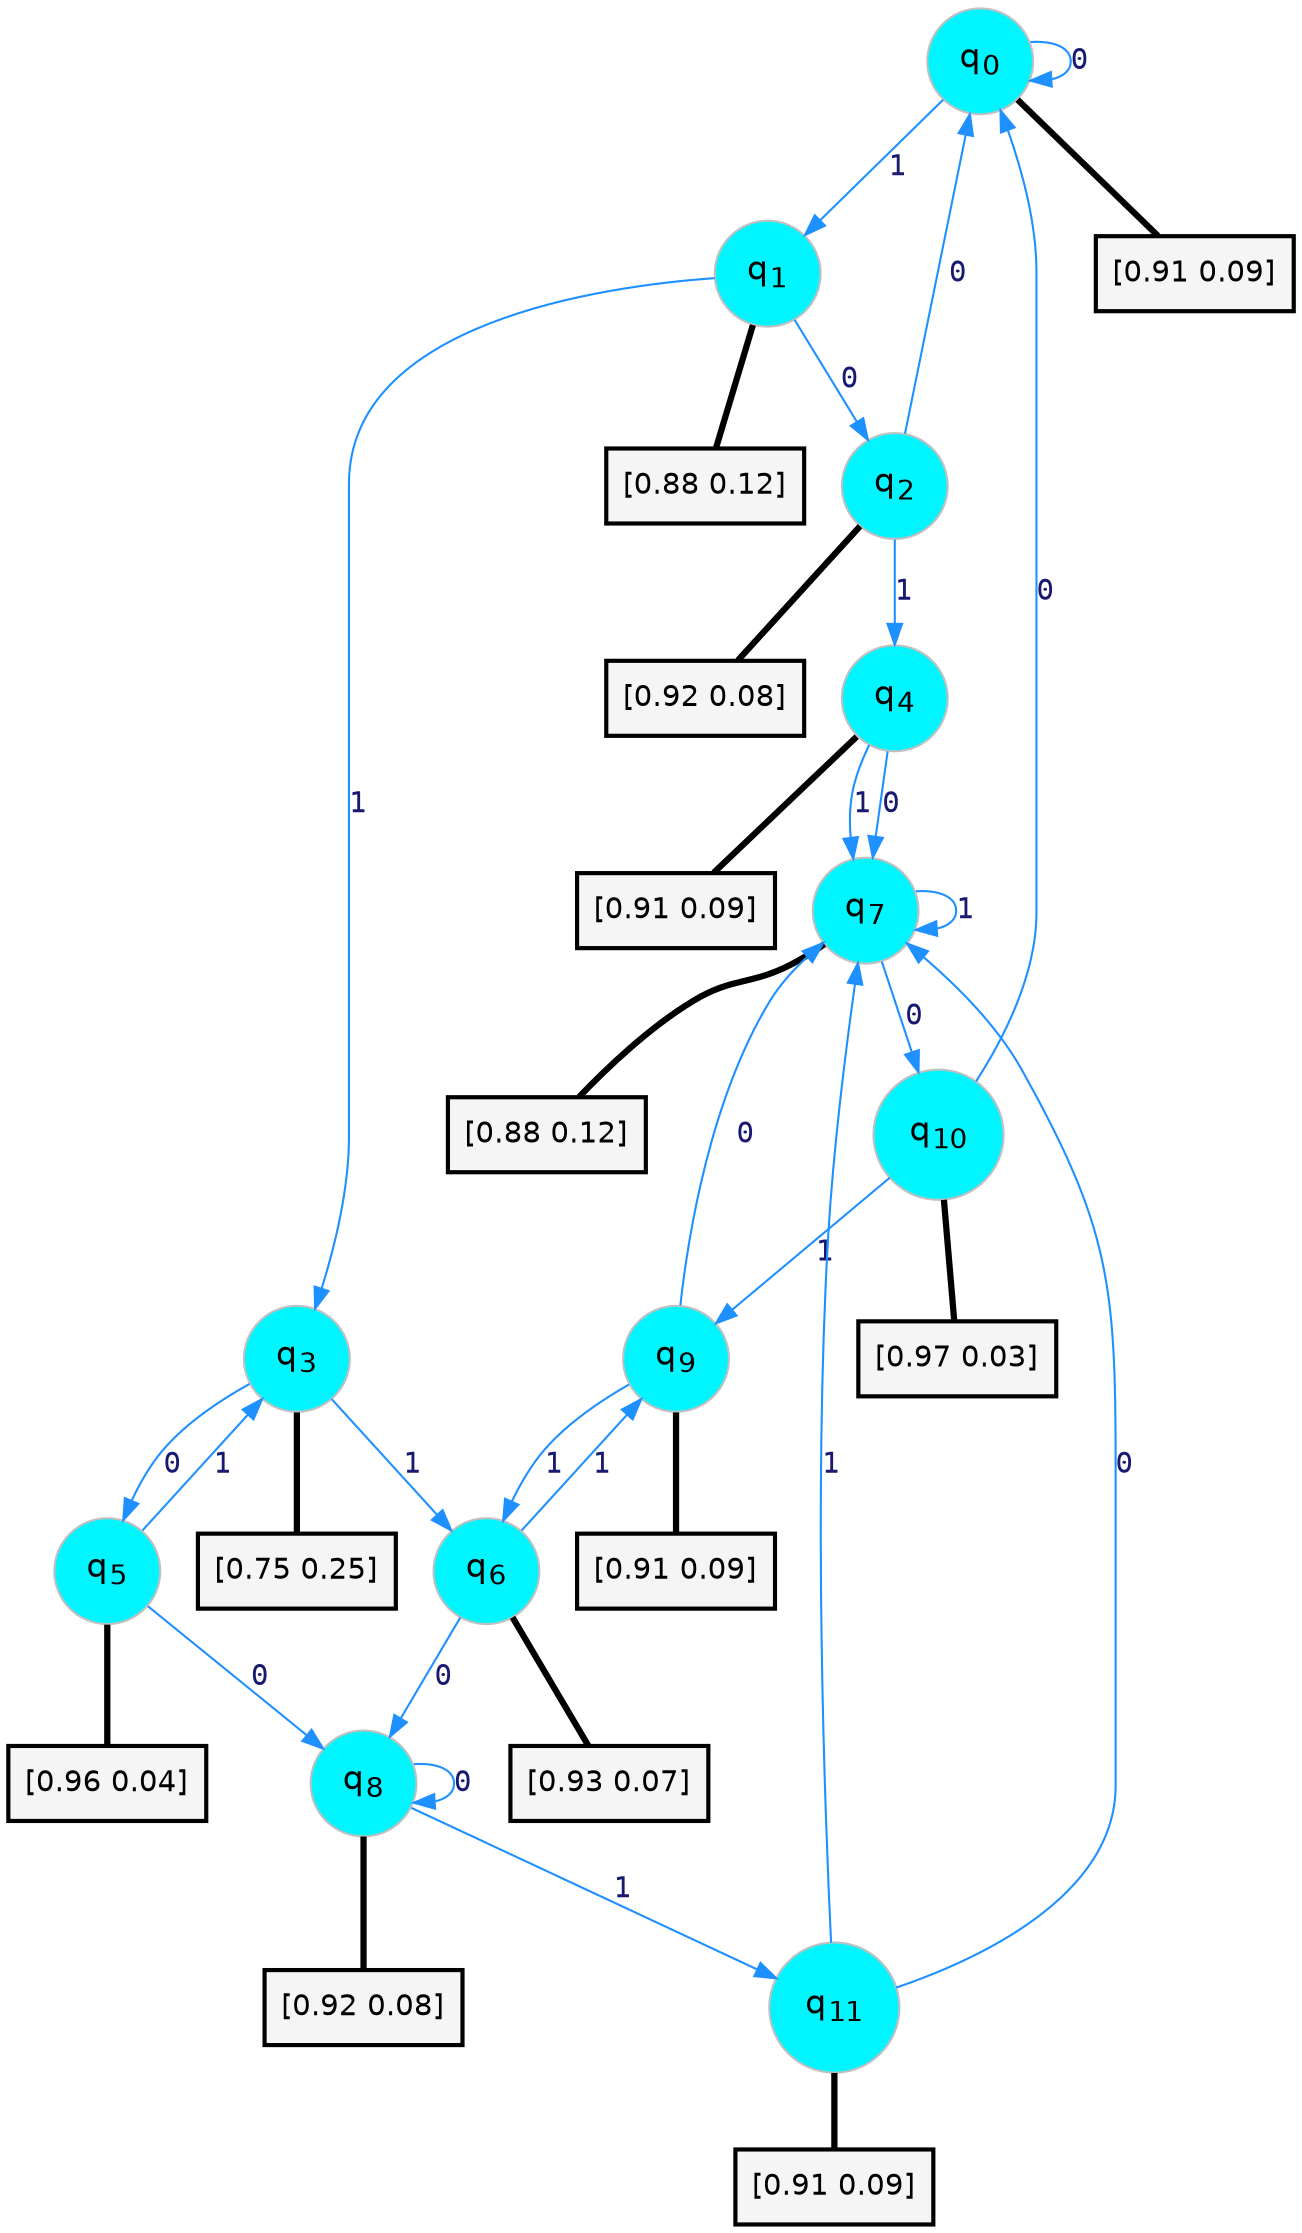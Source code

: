 digraph G {
graph [
bgcolor=transparent, dpi=300, rankdir=TD, size="40,25"];
node [
color=gray, fillcolor=turquoise1, fontcolor=black, fontname=Helvetica, fontsize=16, fontweight=bold, shape=circle, style=filled];
edge [
arrowsize=1, color=dodgerblue1, fontcolor=midnightblue, fontname=courier, fontweight=bold, penwidth=1, style=solid, weight=20];
0[label=<q<SUB>0</SUB>>];
1[label=<q<SUB>1</SUB>>];
2[label=<q<SUB>2</SUB>>];
3[label=<q<SUB>3</SUB>>];
4[label=<q<SUB>4</SUB>>];
5[label=<q<SUB>5</SUB>>];
6[label=<q<SUB>6</SUB>>];
7[label=<q<SUB>7</SUB>>];
8[label=<q<SUB>8</SUB>>];
9[label=<q<SUB>9</SUB>>];
10[label=<q<SUB>10</SUB>>];
11[label=<q<SUB>11</SUB>>];
12[label="[0.91 0.09]", shape=box,fontcolor=black, fontname=Helvetica, fontsize=14, penwidth=2, fillcolor=whitesmoke,color=black];
13[label="[0.88 0.12]", shape=box,fontcolor=black, fontname=Helvetica, fontsize=14, penwidth=2, fillcolor=whitesmoke,color=black];
14[label="[0.92 0.08]", shape=box,fontcolor=black, fontname=Helvetica, fontsize=14, penwidth=2, fillcolor=whitesmoke,color=black];
15[label="[0.75 0.25]", shape=box,fontcolor=black, fontname=Helvetica, fontsize=14, penwidth=2, fillcolor=whitesmoke,color=black];
16[label="[0.91 0.09]", shape=box,fontcolor=black, fontname=Helvetica, fontsize=14, penwidth=2, fillcolor=whitesmoke,color=black];
17[label="[0.96 0.04]", shape=box,fontcolor=black, fontname=Helvetica, fontsize=14, penwidth=2, fillcolor=whitesmoke,color=black];
18[label="[0.93 0.07]", shape=box,fontcolor=black, fontname=Helvetica, fontsize=14, penwidth=2, fillcolor=whitesmoke,color=black];
19[label="[0.88 0.12]", shape=box,fontcolor=black, fontname=Helvetica, fontsize=14, penwidth=2, fillcolor=whitesmoke,color=black];
20[label="[0.92 0.08]", shape=box,fontcolor=black, fontname=Helvetica, fontsize=14, penwidth=2, fillcolor=whitesmoke,color=black];
21[label="[0.91 0.09]", shape=box,fontcolor=black, fontname=Helvetica, fontsize=14, penwidth=2, fillcolor=whitesmoke,color=black];
22[label="[0.97 0.03]", shape=box,fontcolor=black, fontname=Helvetica, fontsize=14, penwidth=2, fillcolor=whitesmoke,color=black];
23[label="[0.91 0.09]", shape=box,fontcolor=black, fontname=Helvetica, fontsize=14, penwidth=2, fillcolor=whitesmoke,color=black];
0->0 [label=0];
0->1 [label=1];
0->12 [arrowhead=none, penwidth=3,color=black];
1->2 [label=0];
1->3 [label=1];
1->13 [arrowhead=none, penwidth=3,color=black];
2->0 [label=0];
2->4 [label=1];
2->14 [arrowhead=none, penwidth=3,color=black];
3->5 [label=0];
3->6 [label=1];
3->15 [arrowhead=none, penwidth=3,color=black];
4->7 [label=0];
4->7 [label=1];
4->16 [arrowhead=none, penwidth=3,color=black];
5->8 [label=0];
5->3 [label=1];
5->17 [arrowhead=none, penwidth=3,color=black];
6->8 [label=0];
6->9 [label=1];
6->18 [arrowhead=none, penwidth=3,color=black];
7->10 [label=0];
7->7 [label=1];
7->19 [arrowhead=none, penwidth=3,color=black];
8->8 [label=0];
8->11 [label=1];
8->20 [arrowhead=none, penwidth=3,color=black];
9->7 [label=0];
9->6 [label=1];
9->21 [arrowhead=none, penwidth=3,color=black];
10->0 [label=0];
10->9 [label=1];
10->22 [arrowhead=none, penwidth=3,color=black];
11->7 [label=0];
11->7 [label=1];
11->23 [arrowhead=none, penwidth=3,color=black];
}
